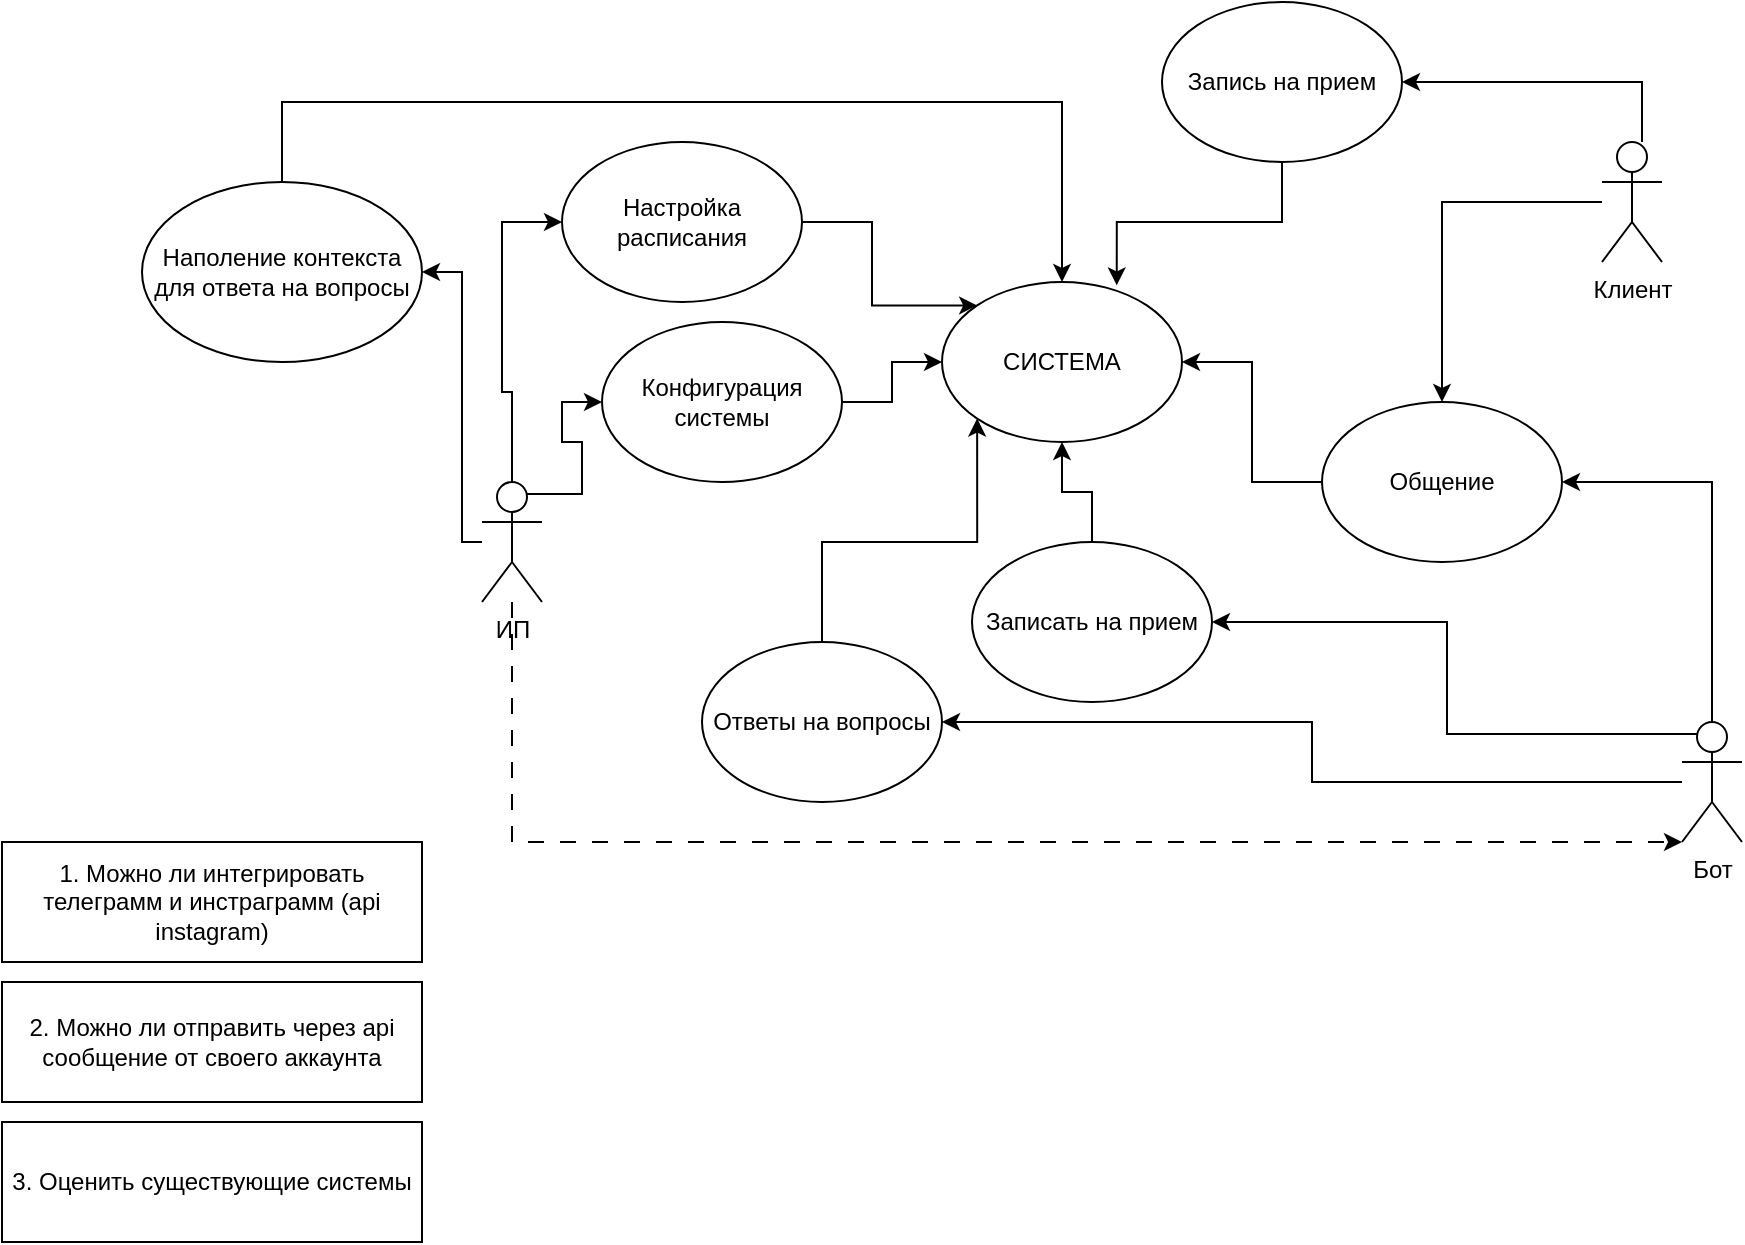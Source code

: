 <mxfile version="24.8.6">
  <diagram name="Page-1" id="YvR0QJeeMNLgjeDpvAry">
    <mxGraphModel dx="1900" dy="538" grid="1" gridSize="10" guides="1" tooltips="1" connect="1" arrows="1" fold="1" page="1" pageScale="1" pageWidth="850" pageHeight="1100" math="0" shadow="0">
      <root>
        <mxCell id="0" />
        <mxCell id="1" parent="0" />
        <mxCell id="O0Aovz_mTmCYk-A1HjLB-12" style="edgeStyle=orthogonalEdgeStyle;rounded=0;orthogonalLoop=1;jettySize=auto;html=1;entryX=0.5;entryY=0;entryDx=0;entryDy=0;" edge="1" parent="1" source="O0Aovz_mTmCYk-A1HjLB-1" target="O0Aovz_mTmCYk-A1HjLB-7">
          <mxGeometry relative="1" as="geometry" />
        </mxCell>
        <mxCell id="O0Aovz_mTmCYk-A1HjLB-14" style="edgeStyle=orthogonalEdgeStyle;rounded=0;orthogonalLoop=1;jettySize=auto;html=1;entryX=1;entryY=0.5;entryDx=0;entryDy=0;" edge="1" parent="1" source="O0Aovz_mTmCYk-A1HjLB-1" target="O0Aovz_mTmCYk-A1HjLB-5">
          <mxGeometry relative="1" as="geometry">
            <Array as="points">
              <mxPoint x="700" y="70" />
            </Array>
          </mxGeometry>
        </mxCell>
        <mxCell id="O0Aovz_mTmCYk-A1HjLB-1" value="Клиент" style="shape=umlActor;verticalLabelPosition=bottom;verticalAlign=top;html=1;outlineConnect=0;" vertex="1" parent="1">
          <mxGeometry x="680" y="100" width="30" height="60" as="geometry" />
        </mxCell>
        <mxCell id="O0Aovz_mTmCYk-A1HjLB-3" value="СИСТЕМА" style="ellipse;whiteSpace=wrap;html=1;" vertex="1" parent="1">
          <mxGeometry x="350" y="170" width="120" height="80" as="geometry" />
        </mxCell>
        <mxCell id="O0Aovz_mTmCYk-A1HjLB-27" style="edgeStyle=orthogonalEdgeStyle;rounded=0;orthogonalLoop=1;jettySize=auto;html=1;entryX=0.5;entryY=1;entryDx=0;entryDy=0;" edge="1" parent="1" source="O0Aovz_mTmCYk-A1HjLB-4" target="O0Aovz_mTmCYk-A1HjLB-3">
          <mxGeometry relative="1" as="geometry" />
        </mxCell>
        <mxCell id="O0Aovz_mTmCYk-A1HjLB-4" value="Записать на прием" style="ellipse;whiteSpace=wrap;html=1;" vertex="1" parent="1">
          <mxGeometry x="365" y="300" width="120" height="80" as="geometry" />
        </mxCell>
        <mxCell id="O0Aovz_mTmCYk-A1HjLB-5" value="Запись на прием" style="ellipse;whiteSpace=wrap;html=1;" vertex="1" parent="1">
          <mxGeometry x="460" y="30" width="120" height="80" as="geometry" />
        </mxCell>
        <mxCell id="O0Aovz_mTmCYk-A1HjLB-32" style="edgeStyle=orthogonalEdgeStyle;rounded=0;orthogonalLoop=1;jettySize=auto;html=1;entryX=0;entryY=1;entryDx=0;entryDy=0;" edge="1" parent="1" source="O0Aovz_mTmCYk-A1HjLB-6" target="O0Aovz_mTmCYk-A1HjLB-3">
          <mxGeometry relative="1" as="geometry" />
        </mxCell>
        <mxCell id="O0Aovz_mTmCYk-A1HjLB-6" value="Ответы на вопросы" style="ellipse;whiteSpace=wrap;html=1;" vertex="1" parent="1">
          <mxGeometry x="230" y="350" width="120" height="80" as="geometry" />
        </mxCell>
        <mxCell id="O0Aovz_mTmCYk-A1HjLB-29" style="edgeStyle=orthogonalEdgeStyle;rounded=0;orthogonalLoop=1;jettySize=auto;html=1;entryX=1;entryY=0.5;entryDx=0;entryDy=0;" edge="1" parent="1" source="O0Aovz_mTmCYk-A1HjLB-7" target="O0Aovz_mTmCYk-A1HjLB-3">
          <mxGeometry relative="1" as="geometry" />
        </mxCell>
        <mxCell id="O0Aovz_mTmCYk-A1HjLB-7" value="Общение" style="ellipse;whiteSpace=wrap;html=1;" vertex="1" parent="1">
          <mxGeometry x="540" y="230" width="120" height="80" as="geometry" />
        </mxCell>
        <mxCell id="O0Aovz_mTmCYk-A1HjLB-13" style="edgeStyle=orthogonalEdgeStyle;rounded=0;orthogonalLoop=1;jettySize=auto;html=1;entryX=1;entryY=0.5;entryDx=0;entryDy=0;" edge="1" parent="1" source="O0Aovz_mTmCYk-A1HjLB-8" target="O0Aovz_mTmCYk-A1HjLB-7">
          <mxGeometry relative="1" as="geometry">
            <Array as="points">
              <mxPoint x="735" y="270" />
            </Array>
          </mxGeometry>
        </mxCell>
        <mxCell id="O0Aovz_mTmCYk-A1HjLB-15" style="edgeStyle=orthogonalEdgeStyle;rounded=0;orthogonalLoop=1;jettySize=auto;html=1;exitX=0.25;exitY=0.1;exitDx=0;exitDy=0;exitPerimeter=0;entryX=1;entryY=0.5;entryDx=0;entryDy=0;" edge="1" parent="1" source="O0Aovz_mTmCYk-A1HjLB-8" target="O0Aovz_mTmCYk-A1HjLB-4">
          <mxGeometry relative="1" as="geometry" />
        </mxCell>
        <mxCell id="O0Aovz_mTmCYk-A1HjLB-16" style="edgeStyle=orthogonalEdgeStyle;rounded=0;orthogonalLoop=1;jettySize=auto;html=1;entryX=1;entryY=0.5;entryDx=0;entryDy=0;" edge="1" parent="1" source="O0Aovz_mTmCYk-A1HjLB-8" target="O0Aovz_mTmCYk-A1HjLB-6">
          <mxGeometry relative="1" as="geometry" />
        </mxCell>
        <mxCell id="O0Aovz_mTmCYk-A1HjLB-8" value="Бот" style="shape=umlActor;verticalLabelPosition=bottom;verticalAlign=top;html=1;outlineConnect=0;" vertex="1" parent="1">
          <mxGeometry x="720" y="390" width="30" height="60" as="geometry" />
        </mxCell>
        <mxCell id="O0Aovz_mTmCYk-A1HjLB-18" style="edgeStyle=orthogonalEdgeStyle;rounded=0;orthogonalLoop=1;jettySize=auto;html=1;entryX=0;entryY=0.5;entryDx=0;entryDy=0;" edge="1" parent="1" source="O0Aovz_mTmCYk-A1HjLB-9" target="O0Aovz_mTmCYk-A1HjLB-17">
          <mxGeometry relative="1" as="geometry">
            <Array as="points">
              <mxPoint x="135" y="225" />
              <mxPoint x="130" y="225" />
              <mxPoint x="130" y="140" />
            </Array>
          </mxGeometry>
        </mxCell>
        <mxCell id="O0Aovz_mTmCYk-A1HjLB-21" style="edgeStyle=orthogonalEdgeStyle;rounded=0;orthogonalLoop=1;jettySize=auto;html=1;exitX=0.75;exitY=0.1;exitDx=0;exitDy=0;exitPerimeter=0;entryX=0;entryY=0.5;entryDx=0;entryDy=0;" edge="1" parent="1" source="O0Aovz_mTmCYk-A1HjLB-9" target="O0Aovz_mTmCYk-A1HjLB-19">
          <mxGeometry relative="1" as="geometry" />
        </mxCell>
        <mxCell id="O0Aovz_mTmCYk-A1HjLB-23" style="edgeStyle=orthogonalEdgeStyle;rounded=0;orthogonalLoop=1;jettySize=auto;html=1;entryX=1;entryY=0.5;entryDx=0;entryDy=0;" edge="1" parent="1" source="O0Aovz_mTmCYk-A1HjLB-9" target="O0Aovz_mTmCYk-A1HjLB-22">
          <mxGeometry relative="1" as="geometry">
            <Array as="points">
              <mxPoint x="110" y="300" />
              <mxPoint x="110" y="165" />
            </Array>
          </mxGeometry>
        </mxCell>
        <mxCell id="O0Aovz_mTmCYk-A1HjLB-9" value="ИП" style="shape=umlActor;verticalLabelPosition=bottom;verticalAlign=top;html=1;outlineConnect=0;" vertex="1" parent="1">
          <mxGeometry x="120" y="270" width="30" height="60" as="geometry" />
        </mxCell>
        <mxCell id="O0Aovz_mTmCYk-A1HjLB-11" style="edgeStyle=orthogonalEdgeStyle;rounded=0;orthogonalLoop=1;jettySize=auto;html=1;dashed=1;dashPattern=8 8;" edge="1" parent="1" source="O0Aovz_mTmCYk-A1HjLB-9">
          <mxGeometry relative="1" as="geometry">
            <mxPoint x="720" y="450" as="targetPoint" />
            <Array as="points">
              <mxPoint x="135" y="450" />
            </Array>
          </mxGeometry>
        </mxCell>
        <mxCell id="O0Aovz_mTmCYk-A1HjLB-25" style="edgeStyle=orthogonalEdgeStyle;rounded=0;orthogonalLoop=1;jettySize=auto;html=1;entryX=0;entryY=0;entryDx=0;entryDy=0;" edge="1" parent="1" source="O0Aovz_mTmCYk-A1HjLB-17" target="O0Aovz_mTmCYk-A1HjLB-3">
          <mxGeometry relative="1" as="geometry" />
        </mxCell>
        <mxCell id="O0Aovz_mTmCYk-A1HjLB-17" value="Настройка расписания" style="ellipse;whiteSpace=wrap;html=1;" vertex="1" parent="1">
          <mxGeometry x="160" y="100" width="120" height="80" as="geometry" />
        </mxCell>
        <mxCell id="O0Aovz_mTmCYk-A1HjLB-26" style="edgeStyle=orthogonalEdgeStyle;rounded=0;orthogonalLoop=1;jettySize=auto;html=1;entryX=0;entryY=0.5;entryDx=0;entryDy=0;" edge="1" parent="1" source="O0Aovz_mTmCYk-A1HjLB-19" target="O0Aovz_mTmCYk-A1HjLB-3">
          <mxGeometry relative="1" as="geometry" />
        </mxCell>
        <mxCell id="O0Aovz_mTmCYk-A1HjLB-19" value="Конфигурация системы" style="ellipse;whiteSpace=wrap;html=1;" vertex="1" parent="1">
          <mxGeometry x="180" y="190" width="120" height="80" as="geometry" />
        </mxCell>
        <mxCell id="O0Aovz_mTmCYk-A1HjLB-24" style="edgeStyle=orthogonalEdgeStyle;rounded=0;orthogonalLoop=1;jettySize=auto;html=1;entryX=0.5;entryY=0;entryDx=0;entryDy=0;" edge="1" parent="1" source="O0Aovz_mTmCYk-A1HjLB-22" target="O0Aovz_mTmCYk-A1HjLB-3">
          <mxGeometry relative="1" as="geometry">
            <Array as="points">
              <mxPoint x="20" y="80" />
              <mxPoint x="410" y="80" />
            </Array>
          </mxGeometry>
        </mxCell>
        <mxCell id="O0Aovz_mTmCYk-A1HjLB-22" value="Наполение контекста для ответа на вопросы" style="ellipse;whiteSpace=wrap;html=1;" vertex="1" parent="1">
          <mxGeometry x="-50" y="120" width="140" height="90" as="geometry" />
        </mxCell>
        <mxCell id="O0Aovz_mTmCYk-A1HjLB-28" style="edgeStyle=orthogonalEdgeStyle;rounded=0;orthogonalLoop=1;jettySize=auto;html=1;entryX=0.728;entryY=0.021;entryDx=0;entryDy=0;entryPerimeter=0;" edge="1" parent="1" source="O0Aovz_mTmCYk-A1HjLB-5" target="O0Aovz_mTmCYk-A1HjLB-3">
          <mxGeometry relative="1" as="geometry" />
        </mxCell>
        <mxCell id="O0Aovz_mTmCYk-A1HjLB-33" value="1. Можно ли интегрировать телеграмм и инстраграмм (api instagram) " style="rounded=0;whiteSpace=wrap;html=1;" vertex="1" parent="1">
          <mxGeometry x="-120" y="450" width="210" height="60" as="geometry" />
        </mxCell>
        <mxCell id="O0Aovz_mTmCYk-A1HjLB-34" value="2. Можно ли отправить через api сообщение от своего аккаунта" style="rounded=0;whiteSpace=wrap;html=1;" vertex="1" parent="1">
          <mxGeometry x="-120" y="520" width="210" height="60" as="geometry" />
        </mxCell>
        <mxCell id="O0Aovz_mTmCYk-A1HjLB-35" value="3. Оценить существующие системы" style="rounded=0;whiteSpace=wrap;html=1;" vertex="1" parent="1">
          <mxGeometry x="-120" y="590" width="210" height="60" as="geometry" />
        </mxCell>
      </root>
    </mxGraphModel>
  </diagram>
</mxfile>
